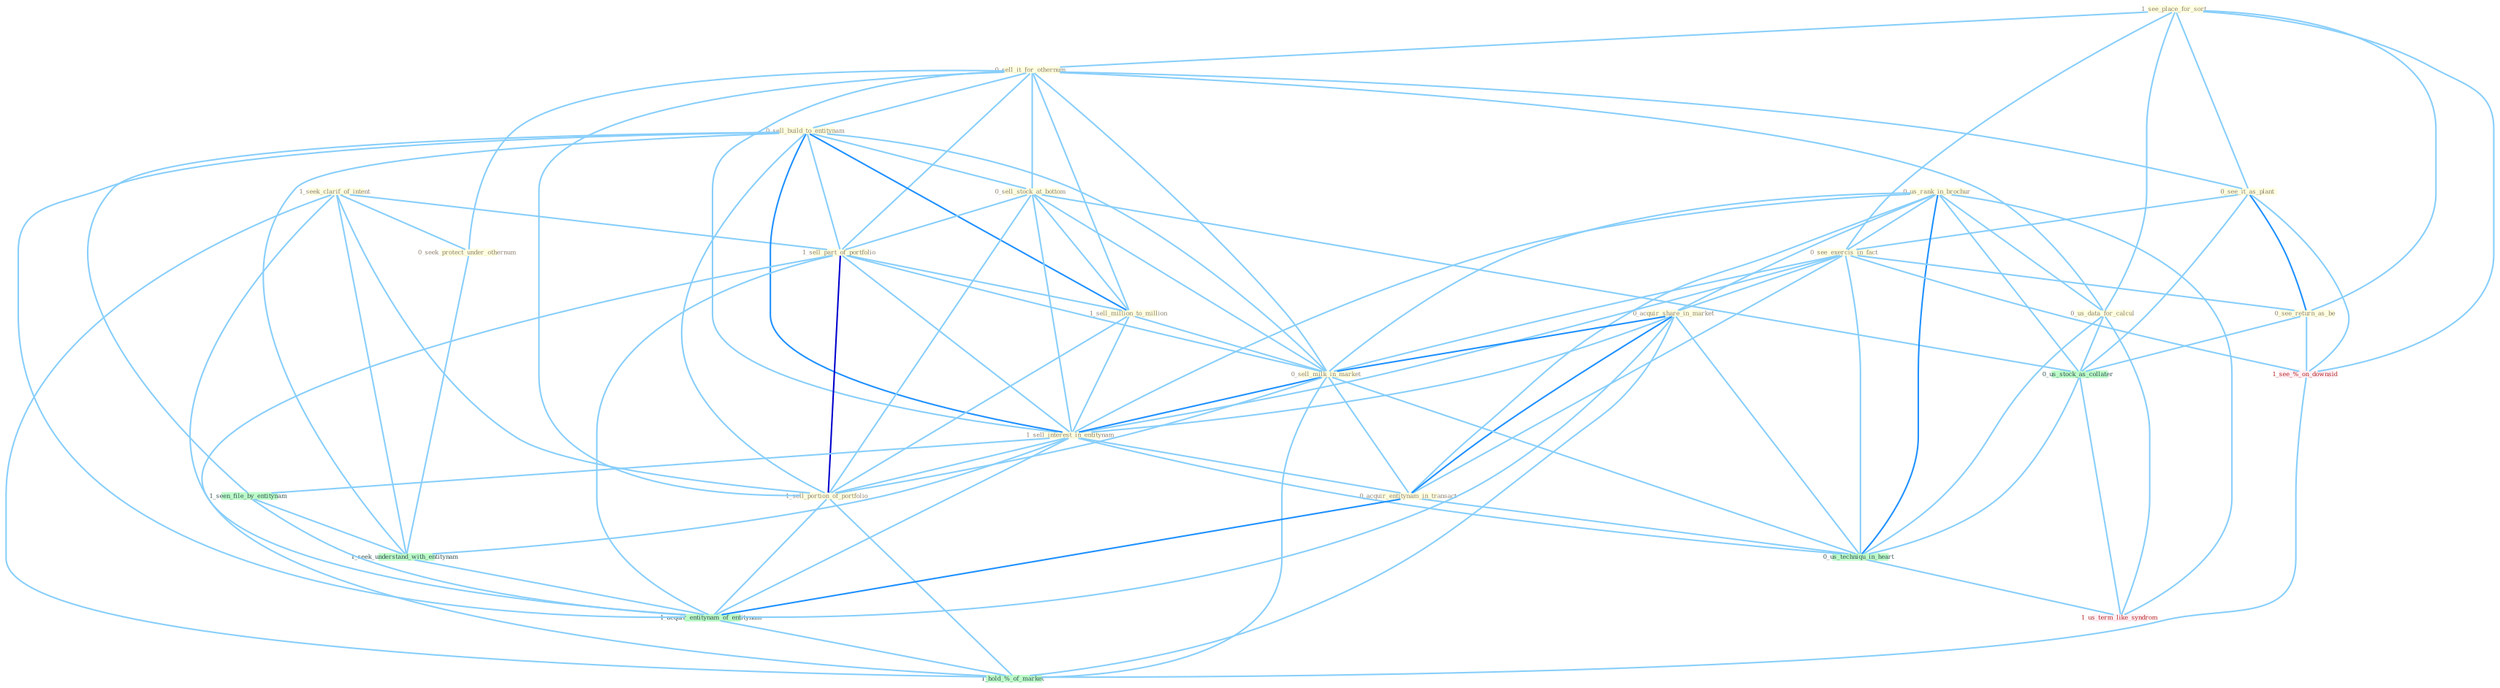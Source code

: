 Graph G{ 
    node
    [shape=polygon,style=filled,width=.5,height=.06,color="#BDFCC9",fixedsize=true,fontsize=4,
    fontcolor="#2f4f4f"];
    {node
    [color="#ffffe0", fontcolor="#8b7d6b"] "1_see_place_for_sort " "1_seek_clarif_of_intent " "0_sell_it_for_othernum " "0_sell_build_to_entitynam " "0_see_it_as_plant " "0_sell_stock_at_bottom " "1_sell_part_of_portfolio " "0_us_rank_in_brochur " "1_sell_million_to_million " "0_see_exercis_in_fact " "0_us_data_for_calcul " "0_acquir_share_in_market " "0_sell_milk_in_market " "1_sell_interest_in_entitynam " "0_seek_protect_under_othernum " "0_see_return_as_be " "1_sell_portion_of_portfolio " "0_acquir_entitynam_in_transact "}
{node [color="#fff0f5", fontcolor="#b22222"] "1_see_%_on_downsid " "1_us_term_like_syndrom "}
edge [color="#B0E2FF"];

	"1_see_place_for_sort " -- "0_sell_it_for_othernum " [w="1", color="#87cefa" ];
	"1_see_place_for_sort " -- "0_see_it_as_plant " [w="1", color="#87cefa" ];
	"1_see_place_for_sort " -- "0_see_exercis_in_fact " [w="1", color="#87cefa" ];
	"1_see_place_for_sort " -- "0_us_data_for_calcul " [w="1", color="#87cefa" ];
	"1_see_place_for_sort " -- "0_see_return_as_be " [w="1", color="#87cefa" ];
	"1_see_place_for_sort " -- "1_see_%_on_downsid " [w="1", color="#87cefa" ];
	"1_seek_clarif_of_intent " -- "1_sell_part_of_portfolio " [w="1", color="#87cefa" ];
	"1_seek_clarif_of_intent " -- "0_seek_protect_under_othernum " [w="1", color="#87cefa" ];
	"1_seek_clarif_of_intent " -- "1_sell_portion_of_portfolio " [w="1", color="#87cefa" ];
	"1_seek_clarif_of_intent " -- "1_seek_understand_with_entitynam " [w="1", color="#87cefa" ];
	"1_seek_clarif_of_intent " -- "1_acquir_entitynam_of_entitynam " [w="1", color="#87cefa" ];
	"1_seek_clarif_of_intent " -- "1_hold_%_of_market " [w="1", color="#87cefa" ];
	"0_sell_it_for_othernum " -- "0_sell_build_to_entitynam " [w="1", color="#87cefa" ];
	"0_sell_it_for_othernum " -- "0_see_it_as_plant " [w="1", color="#87cefa" ];
	"0_sell_it_for_othernum " -- "0_sell_stock_at_bottom " [w="1", color="#87cefa" ];
	"0_sell_it_for_othernum " -- "1_sell_part_of_portfolio " [w="1", color="#87cefa" ];
	"0_sell_it_for_othernum " -- "1_sell_million_to_million " [w="1", color="#87cefa" ];
	"0_sell_it_for_othernum " -- "0_us_data_for_calcul " [w="1", color="#87cefa" ];
	"0_sell_it_for_othernum " -- "0_sell_milk_in_market " [w="1", color="#87cefa" ];
	"0_sell_it_for_othernum " -- "1_sell_interest_in_entitynam " [w="1", color="#87cefa" ];
	"0_sell_it_for_othernum " -- "0_seek_protect_under_othernum " [w="1", color="#87cefa" ];
	"0_sell_it_for_othernum " -- "1_sell_portion_of_portfolio " [w="1", color="#87cefa" ];
	"0_sell_build_to_entitynam " -- "0_sell_stock_at_bottom " [w="1", color="#87cefa" ];
	"0_sell_build_to_entitynam " -- "1_sell_part_of_portfolio " [w="1", color="#87cefa" ];
	"0_sell_build_to_entitynam " -- "1_sell_million_to_million " [w="2", color="#1e90ff" , len=0.8];
	"0_sell_build_to_entitynam " -- "0_sell_milk_in_market " [w="1", color="#87cefa" ];
	"0_sell_build_to_entitynam " -- "1_sell_interest_in_entitynam " [w="2", color="#1e90ff" , len=0.8];
	"0_sell_build_to_entitynam " -- "1_sell_portion_of_portfolio " [w="1", color="#87cefa" ];
	"0_sell_build_to_entitynam " -- "1_seen_file_by_entitynam " [w="1", color="#87cefa" ];
	"0_sell_build_to_entitynam " -- "1_seek_understand_with_entitynam " [w="1", color="#87cefa" ];
	"0_sell_build_to_entitynam " -- "1_acquir_entitynam_of_entitynam " [w="1", color="#87cefa" ];
	"0_see_it_as_plant " -- "0_see_exercis_in_fact " [w="1", color="#87cefa" ];
	"0_see_it_as_plant " -- "0_see_return_as_be " [w="2", color="#1e90ff" , len=0.8];
	"0_see_it_as_plant " -- "0_us_stock_as_collater " [w="1", color="#87cefa" ];
	"0_see_it_as_plant " -- "1_see_%_on_downsid " [w="1", color="#87cefa" ];
	"0_sell_stock_at_bottom " -- "1_sell_part_of_portfolio " [w="1", color="#87cefa" ];
	"0_sell_stock_at_bottom " -- "1_sell_million_to_million " [w="1", color="#87cefa" ];
	"0_sell_stock_at_bottom " -- "0_sell_milk_in_market " [w="1", color="#87cefa" ];
	"0_sell_stock_at_bottom " -- "1_sell_interest_in_entitynam " [w="1", color="#87cefa" ];
	"0_sell_stock_at_bottom " -- "1_sell_portion_of_portfolio " [w="1", color="#87cefa" ];
	"0_sell_stock_at_bottom " -- "0_us_stock_as_collater " [w="1", color="#87cefa" ];
	"1_sell_part_of_portfolio " -- "1_sell_million_to_million " [w="1", color="#87cefa" ];
	"1_sell_part_of_portfolio " -- "0_sell_milk_in_market " [w="1", color="#87cefa" ];
	"1_sell_part_of_portfolio " -- "1_sell_interest_in_entitynam " [w="1", color="#87cefa" ];
	"1_sell_part_of_portfolio " -- "1_sell_portion_of_portfolio " [w="3", color="#0000cd" , len=0.6];
	"1_sell_part_of_portfolio " -- "1_acquir_entitynam_of_entitynam " [w="1", color="#87cefa" ];
	"1_sell_part_of_portfolio " -- "1_hold_%_of_market " [w="1", color="#87cefa" ];
	"0_us_rank_in_brochur " -- "0_see_exercis_in_fact " [w="1", color="#87cefa" ];
	"0_us_rank_in_brochur " -- "0_us_data_for_calcul " [w="1", color="#87cefa" ];
	"0_us_rank_in_brochur " -- "0_acquir_share_in_market " [w="1", color="#87cefa" ];
	"0_us_rank_in_brochur " -- "0_sell_milk_in_market " [w="1", color="#87cefa" ];
	"0_us_rank_in_brochur " -- "1_sell_interest_in_entitynam " [w="1", color="#87cefa" ];
	"0_us_rank_in_brochur " -- "0_acquir_entitynam_in_transact " [w="1", color="#87cefa" ];
	"0_us_rank_in_brochur " -- "0_us_stock_as_collater " [w="1", color="#87cefa" ];
	"0_us_rank_in_brochur " -- "0_us_techniqu_in_heart " [w="2", color="#1e90ff" , len=0.8];
	"0_us_rank_in_brochur " -- "1_us_term_like_syndrom " [w="1", color="#87cefa" ];
	"1_sell_million_to_million " -- "0_sell_milk_in_market " [w="1", color="#87cefa" ];
	"1_sell_million_to_million " -- "1_sell_interest_in_entitynam " [w="1", color="#87cefa" ];
	"1_sell_million_to_million " -- "1_sell_portion_of_portfolio " [w="1", color="#87cefa" ];
	"0_see_exercis_in_fact " -- "0_acquir_share_in_market " [w="1", color="#87cefa" ];
	"0_see_exercis_in_fact " -- "0_sell_milk_in_market " [w="1", color="#87cefa" ];
	"0_see_exercis_in_fact " -- "1_sell_interest_in_entitynam " [w="1", color="#87cefa" ];
	"0_see_exercis_in_fact " -- "0_see_return_as_be " [w="1", color="#87cefa" ];
	"0_see_exercis_in_fact " -- "0_acquir_entitynam_in_transact " [w="1", color="#87cefa" ];
	"0_see_exercis_in_fact " -- "0_us_techniqu_in_heart " [w="1", color="#87cefa" ];
	"0_see_exercis_in_fact " -- "1_see_%_on_downsid " [w="1", color="#87cefa" ];
	"0_us_data_for_calcul " -- "0_us_stock_as_collater " [w="1", color="#87cefa" ];
	"0_us_data_for_calcul " -- "0_us_techniqu_in_heart " [w="1", color="#87cefa" ];
	"0_us_data_for_calcul " -- "1_us_term_like_syndrom " [w="1", color="#87cefa" ];
	"0_acquir_share_in_market " -- "0_sell_milk_in_market " [w="2", color="#1e90ff" , len=0.8];
	"0_acquir_share_in_market " -- "1_sell_interest_in_entitynam " [w="1", color="#87cefa" ];
	"0_acquir_share_in_market " -- "0_acquir_entitynam_in_transact " [w="2", color="#1e90ff" , len=0.8];
	"0_acquir_share_in_market " -- "1_acquir_entitynam_of_entitynam " [w="1", color="#87cefa" ];
	"0_acquir_share_in_market " -- "0_us_techniqu_in_heart " [w="1", color="#87cefa" ];
	"0_acquir_share_in_market " -- "1_hold_%_of_market " [w="1", color="#87cefa" ];
	"0_sell_milk_in_market " -- "1_sell_interest_in_entitynam " [w="2", color="#1e90ff" , len=0.8];
	"0_sell_milk_in_market " -- "1_sell_portion_of_portfolio " [w="1", color="#87cefa" ];
	"0_sell_milk_in_market " -- "0_acquir_entitynam_in_transact " [w="1", color="#87cefa" ];
	"0_sell_milk_in_market " -- "0_us_techniqu_in_heart " [w="1", color="#87cefa" ];
	"0_sell_milk_in_market " -- "1_hold_%_of_market " [w="1", color="#87cefa" ];
	"1_sell_interest_in_entitynam " -- "1_sell_portion_of_portfolio " [w="1", color="#87cefa" ];
	"1_sell_interest_in_entitynam " -- "0_acquir_entitynam_in_transact " [w="1", color="#87cefa" ];
	"1_sell_interest_in_entitynam " -- "1_seen_file_by_entitynam " [w="1", color="#87cefa" ];
	"1_sell_interest_in_entitynam " -- "1_seek_understand_with_entitynam " [w="1", color="#87cefa" ];
	"1_sell_interest_in_entitynam " -- "1_acquir_entitynam_of_entitynam " [w="1", color="#87cefa" ];
	"1_sell_interest_in_entitynam " -- "0_us_techniqu_in_heart " [w="1", color="#87cefa" ];
	"0_seek_protect_under_othernum " -- "1_seek_understand_with_entitynam " [w="1", color="#87cefa" ];
	"0_see_return_as_be " -- "0_us_stock_as_collater " [w="1", color="#87cefa" ];
	"0_see_return_as_be " -- "1_see_%_on_downsid " [w="1", color="#87cefa" ];
	"1_sell_portion_of_portfolio " -- "1_acquir_entitynam_of_entitynam " [w="1", color="#87cefa" ];
	"1_sell_portion_of_portfolio " -- "1_hold_%_of_market " [w="1", color="#87cefa" ];
	"0_acquir_entitynam_in_transact " -- "1_acquir_entitynam_of_entitynam " [w="2", color="#1e90ff" , len=0.8];
	"0_acquir_entitynam_in_transact " -- "0_us_techniqu_in_heart " [w="1", color="#87cefa" ];
	"1_seen_file_by_entitynam " -- "1_seek_understand_with_entitynam " [w="1", color="#87cefa" ];
	"1_seen_file_by_entitynam " -- "1_acquir_entitynam_of_entitynam " [w="1", color="#87cefa" ];
	"0_us_stock_as_collater " -- "0_us_techniqu_in_heart " [w="1", color="#87cefa" ];
	"0_us_stock_as_collater " -- "1_us_term_like_syndrom " [w="1", color="#87cefa" ];
	"1_seek_understand_with_entitynam " -- "1_acquir_entitynam_of_entitynam " [w="1", color="#87cefa" ];
	"1_acquir_entitynam_of_entitynam " -- "1_hold_%_of_market " [w="1", color="#87cefa" ];
	"0_us_techniqu_in_heart " -- "1_us_term_like_syndrom " [w="1", color="#87cefa" ];
	"1_see_%_on_downsid " -- "1_hold_%_of_market " [w="1", color="#87cefa" ];
}